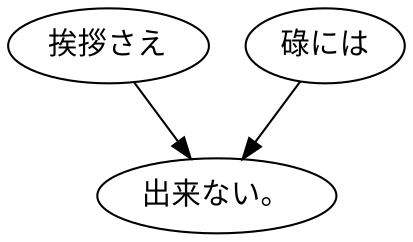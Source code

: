 digraph graph5888 {
	node0 [label="挨拶さえ"];
	node1 [label="碌には"];
	node2 [label="出来ない。"];
	node0 -> node2;
	node1 -> node2;
}
